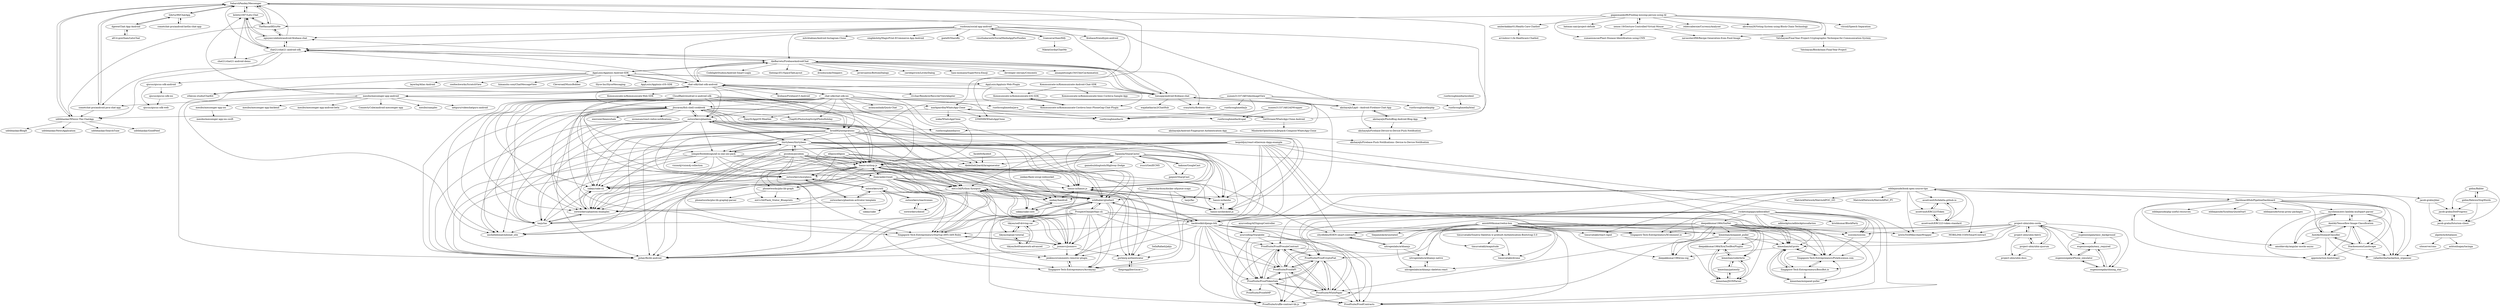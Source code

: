 digraph G {
"SaharshPandey/Messenger" -> "uditbhaskar/Whizzz-The-ChatApp"
"SaharshPandey/Messenger" -> "kshitiz1007/Lets-Chat"
"SaharshPandey/Messenger" -> "cometchat-pro/android-java-chat-app"
"SaharshPandey/Messenger" -> "QArtur99/ChatApp"
"SaharshPandey/Messenger" -> "TheHasnatBD/uMe"
"SaharshPandey/Messenger" -> "markpairdha/WhatsApp-Clone"
"SaharshPandey/Messenger" -> "LYMIN99/WhatsAppClone"
"TheHasnatBD/uMe" -> "kshitiz1007/Lets-Chat"
"TheHasnatBD/uMe" -> "nguyenvulebinh/android-firebase-chat"
"TheHasnatBD/uMe" -> "SaharshPandey/Messenger"
"TheHasnatBD/uMe" -> "uditbhaskar/Whizzz-The-ChatApp"
"nguyenvulebinh/android-firebase-chat" -> "kshitiz1007/Lets-Chat"
"nguyenvulebinh/android-firebase-chat" -> "TheHasnatBD/uMe"
"nguyenvulebinh/android-firebase-chat" -> "chat21/chat21-android-sdk"
"nguyenvulebinh/android-firebase-chat" -> "SaharshPandey/Messenger"
"uditbhaskar/Whizzz-The-ChatApp" -> "uditbhaskar/SearchTune"
"uditbhaskar/Whizzz-The-ChatApp" -> "uditbhaskar/GoodFeed"
"uditbhaskar/Whizzz-The-ChatApp" -> "uditbhaskar/BlogIt"
"uditbhaskar/Whizzz-The-ChatApp" -> "uditbhaskar/NewsApplication"
"uditbhaskar/Whizzz-The-ChatApp" -> "SaharshPandey/Messenger"
"Vatshayan/Final-Year-Project-Cryptographic-Technique-for-Communication-System" -> "Vatshayan/Blockchain-Final-Year-Project"
"amberkakkar01/Health-Care-Chatbot" -> "arvindsis11/Ai-Healthcare-Chatbot"
"CloudRail/cloudrail-si-android-sdk" -> "michellebonat/mbonat_site"
"CloudRail/cloudrail-si-android-sdk" -> "jbucaran/fish-shell-cookbook"
"CloudRail/cloudrail-si-android-sdk" -> "hanzo-io/shop.js"
"CloudRail/cloudrail-si-android-sdk" -> "sakejs/sake-cli"
"CloudRail/cloudrail-si-android-sdk" -> "outworkers/phantom-examples"
"CloudRail/cloudrail-si-android-sdk" -> "broidHQ/integrations"
"CloudRail/cloudrail-si-android-sdk" -> "outworkers/phantom"
"CloudRail/cloudrail-si-android-sdk" -> "jjshay/fliclib-android"
"CloudRail/cloudrail-si-android-sdk" -> "AbdelilahLbardi/laragenerator"
"CloudRail/cloudrail-si-android-sdk" -> "wildhaber/gluebert"
"CloudRail/cloudrail-si-android-sdk" -> "tasjs/tas"
"CloudRail/cloudrail-si-android-sdk" -> "ent1c3d/Python-Synopsis"
"CloudRail/cloudrail-si-android-sdk" -> "semperfiwebdesign/all-in-one-seo-pack"
"CloudRail/cloudrail-si-android-sdk" -> "Singapore-Tech-Entrepreneurs/Startup-AWS-IAM-Roles"
"CloudRail/cloudrail-si-android-sdk" -> "hacktoolkit/django-htk"
"AppLozic/Applozic-Android-SDK" -> "AppLozic/Applozic-iOS-SDK"
"AppLozic/Applozic-Android-SDK" -> "chat-sdk/chat-sdk-android"
"AppLozic/Applozic-Android-SDK" -> "hieuapp/android-firebase-chat"
"AppLozic/Applozic-Android-SDK" -> "qiscus/qiscus-sdk-android"
"AppLozic/Applozic-Android-SDK" -> "AppLozic/Applozic-Web-Plugin"
"AppLozic/Applozic-Android-SDK" -> "AleBarreto/FirebaseAndroidChat"
"AppLozic/Applozic-Android-SDK" -> "layerhq/Atlas-Android" ["e"=1]
"AppLozic/Applozic-Android-SDK" -> "cooltechworks/ScratchView" ["e"=1]
"AppLozic/Applozic-Android-SDK" -> "himanshu-soni/ChatMessageView" ["e"=1]
"AppLozic/Applozic-Android-SDK" -> "Cleveroad/MusicBobber" ["e"=1]
"AppLozic/Applozic-Android-SDK" -> "stfalcon-studio/ChatKit" ["e"=1]
"AppLozic/Applozic-Android-SDK" -> "Slyce-Inc/SlyceMessaging" ["e"=1]
"AppLozic/Applozic-Android-SDK" -> "chat21/chat21-android-sdk"
"broidHQ/integrations" -> "outworkers/phantom"
"broidHQ/integrations" -> "hanzo-io/shop.js"
"broidHQ/integrations" -> "outworkers/phantom-examples"
"broidHQ/integrations" -> "jjshay/fliclib-android"
"broidHQ/integrations" -> "sakejs/sake-cli"
"broidHQ/integrations" -> "hanzo-io/hanzo.js"
"broidHQ/integrations" -> "hanzo-io/daisho"
"broidHQ/integrations" -> "michellebonat/mbonat_site"
"broidHQ/integrations" -> "hanzo-io/checkout.js"
"broidHQ/integrations" -> "tasjs/tas"
"broidHQ/integrations" -> "jbucaran/fish-shell-cookbook"
"broidHQ/integrations" -> "semperfiwebdesign/all-in-one-seo-pack"
"broidHQ/integrations" -> "AbdelilahLbardi/laragenerator"
"broidHQ/integrations" -> "thirtybees/thirtybees"
"broidHQ/integrations" -> "ent1c3d/Python-Synopsis"
"chat-sdk/chat-sdk-android" -> "chat-sdk/chat-sdk-ios"
"chat-sdk/chat-sdk-android" -> "stfalcon-studio/ChatKit" ["e"=1]
"chat-sdk/chat-sdk-android" -> "jbucaran/fish-shell-cookbook"
"chat-sdk/chat-sdk-android" -> "chat21/chat21-android-sdk"
"chat-sdk/chat-sdk-android" -> "outworkers/phantom"
"chat-sdk/chat-sdk-android" -> "hieuapp/android-firebase-chat"
"chat-sdk/chat-sdk-android" -> "broidHQ/integrations"
"chat-sdk/chat-sdk-android" -> "AppLozic/Applozic-Android-SDK"
"chat-sdk/chat-sdk-android" -> "AleBarreto/FirebaseAndroidChat"
"chat-sdk/chat-sdk-android" -> "vivchar/RendererRecyclerViewAdapter" ["e"=1]
"chat-sdk/chat-sdk-android" -> "firebase/FirebaseUI-Android" ["e"=1]
"chat-sdk/chat-sdk-android" -> "hanzo-io/shop.js"
"chat-sdk/chat-sdk-android" -> "mesibo/messenger-app-android"
"chat-sdk/chat-sdk-android" -> "michellebonat/mbonat_site"
"chat-sdk/chat-sdk-android" -> "jjshay/fliclib-android"
"chat-sdk/chat-sdk-ios" -> "chat-sdk/chat-sdk-android"
"chat-sdk/chat-sdk-ios" -> "jbucaran/fish-shell-cookbook"
"chat-sdk/chat-sdk-ios" -> "outworkers/phantom"
"chat-sdk/chat-sdk-ios" -> "aslanyanhaik/Quick-Chat" ["e"=1]
"chat-sdk/chat-sdk-ios" -> "hanzo-io/shop.js"
"chat-sdk/chat-sdk-ios" -> "michellebonat/mbonat_site"
"chat-sdk/chat-sdk-ios" -> "DanylS/AppiOS-Weather"
"chat-sdk/chat-sdk-ios" -> "broidHQ/integrations"
"chat-sdk/chat-sdk-ios" -> "outworkers/morpheus"
"chat-sdk/chat-sdk-ios" -> "jjshay/fliclib-android"
"chat-sdk/chat-sdk-ios" -> "runthroughmedia/rb"
"chat-sdk/chat-sdk-ios" -> "runthroughmedia/java"
"chat-sdk/chat-sdk-ios" -> "Chap92/PhotoshopScriptPhotoHoliday"
"chat-sdk/chat-sdk-ios" -> "wildhaber/gluebert"
"chat-sdk/chat-sdk-ios" -> "outworkers/phantom-examples"
"gaganmanku96/Finding-missing-person-using-AI" -> "Vatshayan/Final-Year-Project-Cryptographic-Technique-for-Communication-System"
"gaganmanku96/Finding-missing-person-using-AI" -> "vitrioil/Speech-Separation"
"gaganmanku96/Finding-missing-person-using-AI" -> "sumanismcse/Plant-Disease-Identification-using-CNN"
"gaganmanku96/Finding-missing-person-using-AI" -> "xenon-19/Gesture-Controlled-Virtual-Mouse"
"gaganmanku96/Finding-missing-person-using-AI" -> "TheHasnatBD/uMe"
"gaganmanku96/Finding-missing-person-using-AI" -> "amberkakkar01/Health-Care-Chatbot"
"gaganmanku96/Finding-missing-person-using-AI" -> "batman-nair/project-defude"
"gaganmanku96/Finding-missing-person-using-AI" -> "navassherif98/Recipe-Generation-from-Food-Image"
"gaganmanku96/Finding-missing-person-using-AI" -> "rebeccabernie/CurrencyAnalyser"
"gaganmanku96/Finding-missing-person-using-AI" -> "akverma26/Voting-System-using-Block-Chain-Technology" ["e"=1]
"xenon-19/Gesture-Controlled-Virtual-Mouse" -> "gaganmanku96/Finding-missing-person-using-AI"
"xenon-19/Gesture-Controlled-Virtual-Mouse" -> "Vatshayan/Final-Year-Project-Cryptographic-Technique-for-Communication-System"
"xenon-19/Gesture-Controlled-Virtual-Mouse" -> "sumanismcse/Plant-Disease-Identification-using-CNN"
"xenon-19/Gesture-Controlled-Virtual-Mouse" -> "navassherif98/Recipe-Generation-from-Food-Image"
"AleBarreto/FirebaseAndroidChat" -> "hieuapp/android-firebase-chat"
"AleBarreto/FirebaseAndroidChat" -> "chat21/chat21-android-sdk"
"AleBarreto/FirebaseAndroidChat" -> "crazyhitty/firebase-chat"
"AleBarreto/FirebaseAndroidChat" -> "nguyenvulebinh/android-firebase-chat"
"AleBarreto/FirebaseAndroidChat" -> "chat-sdk/chat-sdk-android"
"AleBarreto/FirebaseAndroidChat" -> "javiersantos/BottomDialogs" ["e"=1]
"AleBarreto/FirebaseAndroidChat" -> "yarolegovich/LovelyDialog" ["e"=1]
"AleBarreto/FirebaseAndroidChat" -> "hani-momanii/SuperNova-Emoji" ["e"=1]
"AleBarreto/FirebaseAndroidChat" -> "AppLozic/Applozic-Android-SDK"
"AleBarreto/FirebaseAndroidChat" -> "developer-shivam/Crescento" ["e"=1]
"AleBarreto/FirebaseAndroidChat" -> "amanjeetsingh150/UberCarAnimation" ["e"=1]
"AleBarreto/FirebaseAndroidChat" -> "CodelightStudios/Android-Smart-Login" ["e"=1]
"AleBarreto/FirebaseAndroidChat" -> "thelong1EU/SpaceTabLayout" ["e"=1]
"AleBarreto/FirebaseAndroidChat" -> "drozdzynski/Steppers" ["e"=1]
"GetStream/WhatsApp-Clone-Android" -> "markpairdha/WhatsApp-Clone"
"GetStream/WhatsApp-Clone-Android" -> "MindorksOpenSource/Jetpack-Compose-WhatsApp-Clone" ["e"=1]
"GetStream/WhatsApp-Clone-Android" -> "SaharshPandey/Messenger"
"myshenin/aws-lambda-multipart-parser" -> "appzio/action-bootstrap2"
"myshenin/aws-lambda-multipart-parser" -> "AxelAli/Tensorflow-Image-Classification"
"myshenin/aws-lambda-multipart-parser" -> "AxelAli/DiseaseClassifier"
"myshenin/aws-lambda-multipart-parser" -> "amoldavsky/angular-mocks-async"
"myshenin/aws-lambda-multipart-parser" -> "Stacksenseio/Landscape"
"myshenin/aws-lambda-multipart-parser" -> "rafaelbiriba/hackathon_organizer"
"leopoldjoy/react-ethereum-dapp-example" -> "jenkinsci/comments-remover-plugin"
"leopoldjoy/react-ethereum-dapp-example" -> "Singapore-Tech-Entrepreneurs/Acronymy"
"leopoldjoy/react-ethereum-dapp-example" -> "hacktoolkit/django-htk"
"leopoldjoy/react-ethereum-dapp-example" -> "wildhaber/gluebert"
"leopoldjoy/react-ethereum-dapp-example" -> "Singapore-Tech-Entrepreneurs/Startup-AWS-IAM-Roles"
"leopoldjoy/react-ethereum-dapp-example" -> "ent1c3d/Python-Synopsis"
"leopoldjoy/react-ethereum-dapp-example" -> "cityofeden/EDEN-smart-contracts"
"leopoldjoy/react-ethereum-dapp-example" -> "jsonmvc/jsonmvc"
"leopoldjoy/react-ethereum-dapp-example" -> "jjshay/fliclib-android"
"leopoldjoy/react-ethereum-dapp-example" -> "Singapore-Tech-Entrepreneurs/XComment.io"
"leopoldjoy/react-ethereum-dapp-example" -> "kimeshan/mf-proto"
"leopoldjoy/react-ethereum-dapp-example" -> "outworkers/phantom-examples"
"leopoldjoy/react-ethereum-dapp-example" -> "semperfiwebdesign/all-in-one-seo-pack"
"leopoldjoy/react-ethereum-dapp-example" -> "kimeshan/mixpanel_puller"
"leopoldjoy/react-ethereum-dapp-example" -> "newlc/SwiftKeychainWrapper" ["e"=1]
"dgewe/Chat-App-Android" -> "QArtur99/ChatApp"
"dgewe/Chat-App-Android" -> "a914-gowtham/LetsChat"
"semperfiwebdesign/all-in-one-seo-pack" -> "hanzo-io/shop.js"
"semperfiwebdesign/all-in-one-seo-pack" -> "ent1c3d/Python-Synopsis"
"semperfiwebdesign/all-in-one-seo-pack" -> "jjshay/fliclib-android"
"semperfiwebdesign/all-in-one-seo-pack" -> "outworkers/phantom-examples"
"semperfiwebdesign/all-in-one-seo-pack" -> "wildhaber/gluebert"
"semperfiwebdesign/all-in-one-seo-pack" -> "cityofeden/EDEN-smart-contracts"
"semperfiwebdesign/all-in-one-seo-pack" -> "sakejs/sake-cli"
"semperfiwebdesign/all-in-one-seo-pack" -> "vision4j/vision4j-collection" ["e"=1]
"semperfiwebdesign/all-in-one-seo-pack" -> "thirtybees/thirtybees"
"semperfiwebdesign/all-in-one-seo-pack" -> "jsonmvc/jsonmvc"
"semperfiwebdesign/all-in-one-seo-pack" -> "tasjs/tas"
"numen31337/AKGADWrapper" -> "runthroughmedia/rb"
"numen31337/AKGADWrapper" -> "runthroughmedia/drupal"
"Tapanila/SharpCaster" -> "kakone/GoogleCast"
"Tapanila/SharpCaster" -> "gamebuildingtools/Highway-Dodge"
"Tapanila/SharpCaster" -> "sakejs/sake-cli"
"Tapanila/SharpCaster" -> "tasjs/tas"
"Tapanila/SharpCaster" -> "outworkers/phantom-examples"
"Tapanila/SharpCaster" -> "jpepiot/SharpCast"
"Tapanila/SharpCaster" -> "michellebonat/mbonat_site"
"Tapanila/SharpCaster" -> "AbdelilahLbardi/laragenerator"
"Tapanila/SharpCaster" -> "hanzo-io/hanzo.js"
"Tapanila/SharpCaster" -> "hanzo-io/daisho"
"Tapanila/SharpCaster" -> "hanzo-io/checkout.js"
"Tapanila/SharpCaster" -> "irusri/GenIECMS"
"Tapanila/SharpCaster" -> "outworkers/morpheus"
"Tapanila/SharpCaster" -> "hanzo-io/shop.js"
"Tapanila/SharpCaster" -> "tasjs/fac"
"kakone/GoogleCast" -> "Tapanila/SharpCaster"
"kakone/GoogleCast" -> "jpepiot/SharpCast"
"akshayejh/PhotoBlog-Android-Blog-App" -> "akshayejh/Lapit---Android-Firebase-Chat-App"
"akshayejh/PhotoBlog-Android-Blog-App" -> "akshayejh/Firebase-Device-to-Device-Push-Notification"
"thirtybees/thirtybees" -> "jjshay/fliclib-android"
"thirtybees/thirtybees" -> "hanzo-io/shop.js"
"thirtybees/thirtybees" -> "ent1c3d/Python-Synopsis"
"thirtybees/thirtybees" -> "outworkers/phantom-examples"
"thirtybees/thirtybees" -> "wildhaber/gluebert"
"thirtybees/thirtybees" -> "ssocoin/ssocoin"
"thirtybees/thirtybees" -> "semperfiwebdesign/all-in-one-seo-pack"
"thirtybees/thirtybees" -> "sakejs/sake-cli"
"thirtybees/thirtybees" -> "picodom/picodom"
"thirtybees/thirtybees" -> "hacktoolkit/django-htk"
"thirtybees/thirtybees" -> "hanzo-io/hanzo.js"
"thirtybees/thirtybees" -> "jsonmvc/jsonmvc"
"thirtybees/thirtybees" -> "outworkers/phantom"
"thirtybees/thirtybees" -> "Singapore-Tech-Entrepreneurs/Startup-AWS-IAM-Roles"
"thirtybees/thirtybees" -> "tasjs/tas"
"rozdoum/social-app-android" -> "lvamsavarthan/Hify"
"rozdoum/social-app-android" -> "firebase/friendlypix-android" ["e"=1]
"rozdoum/social-app-android" -> "akshayejh/PhotoBlog-Android-Blog-App"
"rozdoum/social-app-android" -> "mitchtabian/Android-Instagram-Clone" ["e"=1]
"rozdoum/social-app-android" -> "akshayejh/Lapit---Android-Firebase-Chat-App"
"rozdoum/social-app-android" -> "hieuapp/android-firebase-chat"
"rozdoum/social-app-android" -> "chat21/chat21-android-sdk"
"rozdoum/social-app-android" -> "singhkshitij/MagicPrint-ECommerce-App-Android" ["e"=1]
"rozdoum/social-app-android" -> "jpatel0/ShareBy"
"rozdoum/social-app-android" -> "nguyenvulebinh/android-firebase-chat"
"rozdoum/social-app-android" -> "chat-sdk/chat-sdk-android"
"rozdoum/social-app-android" -> "vinuthakaranth/SocialMediaAppForFoodies"
"rozdoum/social-app-android" -> "AleBarreto/FirebaseAndroidChat"
"anish000kumar/redux-box" -> "cityofeden/EDEN-smart-contracts"
"anish000kumar/redux-box" -> "timurcatakli/react-rapid"
"anish000kumar/redux-box" -> "timurcatakli/magnitude"
"anish000kumar/redux-box" -> "newlc/SwiftKeychainWrapper" ["e"=1]
"anish000kumar/redux-box" -> "ssocoin/ssocoin"
"anish000kumar/redux-box" -> "timurcatakli/Sinatra-Skeleton-w-prebuilt-Authentication-Bootstrap-3.0"
"anish000kumar/redux-box" -> "nitrogenlabs/arkhamjs"
"anish000kumar/redux-box" -> "timurcatakli/drome"
"anish000kumar/redux-box" -> "thejameskyle/unstated" ["e"=1]
"anish000kumar/redux-box" -> "nitrogenlabs/arkhamjs-skeleton-react"
"anish000kumar/redux-box" -> "nitrogenlabs/arkhamjs-native"
"anish000kumar/redux-box" -> "Singapore-Tech-Entrepreneurs/XComment.io"
"anish000kumar/redux-box" -> "Singapore-Tech-Entrepreneurs/PickALicense.com"
"anish000kumar/redux-box" -> "kimeshan/mf-proto"
"anish000kumar/redux-box" -> "deepakkumar1984/sia-cog"
"hanzo-io/shop.js" -> "zeekay/handroll"
"hanzo-io/shop.js" -> "hanzo-io/hanzo.js"
"hanzo-io/shop.js" -> "jjshay/fliclib-android"
"hanzo-io/shop.js" -> "outworkers/phantom-examples"
"hanzo-io/shop.js" -> "sakejs/sake-cli"
"hanzo-io/shop.js" -> "tasjs/tas"
"hanzo-io/shop.js" -> "sakejs/sake-core"
"hanzo-io/shop.js" -> "gorlee/g-authenticator"
"hanzo-io/shop.js" -> "outworkers/morpheus"
"hanzo-io/shop.js" -> "hanzo-io/daisho"
"hanzo-io/shop.js" -> "michellebonat/mbonat_site"
"hanzo-io/shop.js" -> "Domraider/rxnet"
"hanzo-io/shop.js" -> "hanzo-io/checkout.js"
"hanzo-io/shop.js" -> "phonetworks/pho-lib-graph"
"hanzo-io/shop.js" -> "ent1c3d/Python-Synopsis"
"outworkers/phantom-examples" -> "sakejs/sake-cli"
"outworkers/phantom-examples" -> "tasjs/tas"
"DashboardHub/PipelineDashboard" -> "rafaelbiriba/hackathon_organizer"
"DashboardHub/PipelineDashboard" -> "eddiejaoude/book-open-source-tips"
"DashboardHub/PipelineDashboard" -> "Stacksenseio/Landscape"
"DashboardHub/PipelineDashboard" -> "amoldavsky/angular-mocks-async"
"DashboardHub/PipelineDashboard" -> "AxelAli/DiseaseClassifier"
"DashboardHub/PipelineDashboard" -> "eddiejaoude/php-useful-resources"
"DashboardHub/PipelineDashboard" -> "appzio/action-bootstrap2"
"DashboardHub/PipelineDashboard" -> "myshenin/aws-lambda-multipart-parser"
"DashboardHub/PipelineDashboard" -> "AxelAli/Tensorflow-Image-Classification"
"DashboardHub/PipelineDashboard" -> "eddiejaoude/SymfonyQuickStart" ["e"=1]
"DashboardHub/PipelineDashboard" -> "eddiejaoude/toran-proxy-packages"
"cometchat-pro/android-kotlin-chat-app" -> "QArtur99/ChatApp"
"cometchat-pro/android-java-chat-app" -> "uditbhaskar/Whizzz-The-ChatApp"
"cometchat-pro/android-java-chat-app" -> "SaharshPandey/Messenger"
"mesibo/messenger-app-android" -> "mesibo/messenger-app-backend"
"mesibo/messenger-app-android" -> "mesibo/messenger-app-ios"
"mesibo/messenger-app-android" -> "mesibo/messenger-app-android-beta"
"mesibo/messenger-app-android" -> "kshitiz1007/Lets-Chat"
"mesibo/messenger-app-android" -> "ConnectyCube/android-messenger-app"
"mesibo/messenger-app-android" -> "chat-sdk/chat-sdk-android"
"mesibo/messenger-app-android" -> "mesibo/samples"
"mesibo/messenger-app-android" -> "netguru/videochatguru-android" ["e"=1]
"mesibo/messenger-app-android" -> "cometchat-pro/android-java-chat-app"
"mesibo/messenger-app-android" -> "markpairdha/WhatsApp-Clone"
"SellaRafaeli/jabjs" -> "gorlee/g-authenticator"
"rocketshipapps/adblockfast" -> "Singapore-Tech-Entrepreneurs/PickALicense.com"
"rocketshipapps/adblockfast" -> "kimeshan/mf-proto"
"rocketshipapps/adblockfast" -> "ssocoin/ssocoin"
"rocketshipapps/adblockfast" -> "Singapore-Tech-Entrepreneurs/BossBot.io"
"rocketshipapps/adblockfast" -> "kimeshan/mixpanel-puller"
"rocketshipapps/adblockfast" -> "deepakkumar1984/SiaNet"
"rocketshipapps/adblockfast" -> "adblockplus/adblockplussafariios"
"rocketshipapps/adblockfast" -> "ProofSuite/ProofCryptoFiat"
"rocketshipapps/adblockfast" -> "ProofSuite/ProofContracts"
"rocketshipapps/adblockfast" -> "ProofSuite/ProofPresaleContract"
"rocketshipapps/adblockfast" -> "ProofSuite/ProofAPI"
"rocketshipapps/adblockfast" -> "ProofSuite/WhitePaper"
"rocketshipapps/adblockfast" -> "ProofSuite/ProofTokenSale"
"rocketshipapps/adblockfast" -> "ProofSuite/truffle-contract-lib.js"
"rocketshipapps/adblockfast" -> "krishkumar/BlockParty" ["e"=1]
"qiscus/qiscus-sdk-android" -> "qiscus/qiscus-sdk-web"
"qiscus/qiscus-sdk-android" -> "qiscus/qiscus-sdk-ios"
"outworkers/phantom" -> "hanzo-io/shop.js"
"outworkers/phantom" -> "outworkers/phantom-examples"
"outworkers/phantom" -> "broidHQ/integrations"
"outworkers/phantom" -> "sakejs/sake-cli"
"outworkers/phantom" -> "jjshay/fliclib-android"
"outworkers/phantom" -> "hanzo-io/hanzo.js"
"outworkers/phantom" -> "jbucaran/fish-shell-cookbook"
"outworkers/phantom" -> "outworkers/morpheus"
"outworkers/phantom" -> "tasjs/tas"
"outworkers/phantom" -> "hanzo-io/daisho"
"outworkers/phantom" -> "michellebonat/mbonat_site"
"outworkers/phantom" -> "hanzo-io/checkout.js"
"outworkers/phantom" -> "semperfiwebdesign/all-in-one-seo-pack"
"outworkers/phantom" -> "runthroughmedia/css"
"outworkers/phantom" -> "thirtybees/thirtybees"
"picodom/picodom" -> "jjshay/fliclib-android"
"picodom/picodom" -> "hanzo-io/shop.js"
"picodom/picodom" -> "ent1c3d/Python-Synopsis"
"picodom/picodom" -> "thirtybees/thirtybees"
"picodom/picodom" -> "jsonmvc/jsonmvc"
"picodom/picodom" -> "sakejs/sake-cli"
"picodom/picodom" -> "hanzo-io/hanzo.js"
"picodom/picodom" -> "outworkers/phantom-examples"
"picodom/picodom" -> "gorlee/g-authenticator"
"picodom/picodom" -> "Domraider/rxnet"
"picodom/picodom" -> "Singapore-Tech-Entrepreneurs/Startup-AWS-IAM-Roles"
"picodom/picodom" -> "wildhaber/gluebert"
"picodom/picodom" -> "phonetworks/pho-lib-graph"
"picodom/picodom" -> "zeekay/handroll"
"picodom/picodom" -> "tasjs/tas"
"hieuapp/android-firebase-chat" -> "akshayejh/Lapit---Android-Firebase-Chat-App"
"hieuapp/android-firebase-chat" -> "AleBarreto/FirebaseAndroidChat"
"hieuapp/android-firebase-chat" -> "chat21/chat21-android-sdk"
"hieuapp/android-firebase-chat" -> "crazyhitty/firebase-chat"
"hieuapp/android-firebase-chat" -> "chat-sdk/chat-sdk-android"
"hieuapp/android-firebase-chat" -> "wajahatkarim3/ChatHub"
"chat21/chat21-android-sdk" -> "chat21/chat21-android-demo"
"chat21/chat21-android-sdk" -> "nguyenvulebinh/android-firebase-chat"
"chat21/chat21-android-sdk" -> "kshitiz1007/Lets-Chat"
"chat21/chat21-android-sdk" -> "SaharshPandey/Messenger"
"chat21/chat21-android-sdk" -> "hieuapp/android-firebase-chat"
"chat21/chat21-android-sdk" -> "AleBarreto/FirebaseAndroidChat"
"chat21/chat21-android-sdk" -> "cometchat-pro/android-java-chat-app"
"chat21/chat21-android-sdk" -> "uditbhaskar/Whizzz-The-ChatApp"
"AxelAli/Tensorflow-Image-Classification" -> "appzio/action-bootstrap2"
"AxelAli/Tensorflow-Image-Classification" -> "AxelAli/DiseaseClassifier"
"AxelAli/Tensorflow-Image-Classification" -> "Stacksenseio/Landscape"
"AxelAli/Tensorflow-Image-Classification" -> "myshenin/aws-lambda-multipart-parser"
"AxelAli/Tensorflow-Image-Classification" -> "rafaelbiriba/hackathon_organizer"
"AxelAli/Tensorflow-Image-Classification" -> "amoldavsky/angular-mocks-async"
"project-ubin/ubin-fabric" -> "project-ubin/ubin-quorum"
"project-ubin/ubin-fabric" -> "project-ubin/ubin-corda"
"project-ubin/ubin-fabric" -> "project-ubin/ubin-docs"
"markpairdha/WhatsApp-Clone" -> "iceka/WhatsAppClone"
"markpairdha/WhatsApp-Clone" -> "uditbhaskar/Whizzz-The-ChatApp"
"markpairdha/WhatsApp-Clone" -> "GetStream/WhatsApp-Clone-Android"
"markpairdha/WhatsApp-Clone" -> "LYMIN99/WhatsAppClone"
"eddiejaoude/book-open-source-tips" -> "cityofeden/EDEN-smart-contracts"
"eddiejaoude/book-open-source-tips" -> "DashboardHub/PipelineDashboard"
"eddiejaoude/book-open-source-tips" -> "assetvault/forkdelta.github.io"
"eddiejaoude/book-open-source-tips" -> "rafaelbiriba/hackathon_organizer"
"eddiejaoude/book-open-source-tips" -> "assetvault/ERC223Token"
"eddiejaoude/book-open-source-tips" -> "assetvault/ERC223-token-standard"
"eddiejaoude/book-open-source-tips" -> "newlc/SwiftKeychainWrapper" ["e"=1]
"eddiejaoude/book-open-source-tips" -> "timurcatakli/react-rapid"
"eddiejaoude/book-open-source-tips" -> "MOBILINK-COIN/SmartContract"
"eddiejaoude/book-open-source-tips" -> "jacob-grahn/jiber"
"eddiejaoude/book-open-source-tips" -> "MatrixAINetwork/MatrixAIPOC_GO" ["e"=1]
"eddiejaoude/book-open-source-tips" -> "MatrixAINetwork/MatrixAIPoC_PY" ["e"=1]
"eddiejaoude/book-open-source-tips" -> "wildhaber/gluebert"
"eddiejaoude/book-open-source-tips" -> "Singapore-Tech-Entrepreneurs/XComment.io"
"eddiejaoude/book-open-source-tips" -> "hacktoolkit/django-htk"
"zeekay/flask-uwsgi-websocket" -> "hanzo-io/hanzo.js"
"zeekay/flask-uwsgi-websocket" -> "zeekay/handroll"
"lvamsavarthan/Hify" -> "rozdoum/social-app-android"
"lvamsavarthan/Hify" -> "NikitaGordia/ChatMe"
"akshayejh/Lapit---Android-Firebase-Chat-App" -> "akshayejh/PhotoBlog-Android-Blog-App"
"akshayejh/Lapit---Android-Firebase-Chat-App" -> "akshayejh/Firebase-Device-to-Device-Push-Notification"
"akshayejh/Lapit---Android-Firebase-Chat-App" -> "hieuapp/android-firebase-chat"
"Singapore-Tech-Entrepreneurs/Acronymy" -> "jenkinsci/comments-remover-plugin"
"jenkinsci/comments-remover-plugin" -> "Singapore-Tech-Entrepreneurs/Acronymy"
"ent1c3d/Python-Synopsis" -> "Singapore-Tech-Entrepreneurs/Startup-AWS-IAM-Roles"
"ent1c3d/Python-Synopsis" -> "wildhaber/gluebert"
"ent1c3d/Python-Synopsis" -> "jsonmvc/jsonmvc"
"ent1c3d/Python-Synopsis" -> "jjshay/fliclib-android"
"ent1c3d/Python-Synopsis" -> "jenkinsci/comments-remover-plugin"
"ent1c3d/Python-Synopsis" -> "ent1c3d/Flask_Orator_Blueprints"
"ent1c3d/Python-Synopsis" -> "hacktoolkit/django-htk"
"ent1c3d/Python-Synopsis" -> "Singapore-Tech-Entrepreneurs/Acronymy"
"ent1c3d/Python-Synopsis" -> "hanzo-io/shop.js"
"ashtonhogan/tacinga" -> "rafaelbiriba/hackathon_organizer"
"Kommunicate-io/Kommunicate-Android-Chat-SDK" -> "Kommunicate-io/Kommunicate-iOS-SDK"
"Kommunicate-io/Kommunicate-Android-Chat-SDK" -> "Kommunicate-io/Kommunicate-Cordova-Ionic-PhoneGap-Chat-Plugin"
"Kommunicate-io/Kommunicate-Android-Chat-SDK" -> "Kommunicate-io/Kommunicate-Ionic-Cordova-Sample-App"
"kshitiz1007/Lets-Chat" -> "TheHasnatBD/uMe"
"kshitiz1007/Lets-Chat" -> "nguyenvulebinh/android-firebase-chat"
"kshitiz1007/Lets-Chat" -> "SaharshPandey/Messenger"
"kshitiz1007/Lets-Chat" -> "chat21/chat21-android-sdk"
"kshitiz1007/Lets-Chat" -> "chat21/chat21-android-demo"
"mesibo/messenger-app-ios" -> "mesibo/messenger-app-ios-swift"
"ellipsis/ellipsis" -> "sakejs/sake-core"
"ellipsis/ellipsis" -> "zeekay/handroll"
"ellipsis/ellipsis" -> "hanzo-io/hanzo.js"
"ellipsis/ellipsis" -> "hanzo-io/shop.js"
"ellipsis/ellipsis" -> "jjshay/fliclib-android"
"ellipsis/ellipsis" -> "ent1c3d/Flask_Orator_Blueprints"
"ellipsis/ellipsis" -> "gorlee/g-authenticator"
"ellipsis/ellipsis" -> "sakejs/sake-cli"
"ellipsis/ellipsis" -> "outworkers/morpheus"
"Kommunicate-io/Kommunicate-Cordova-Ionic-PhoneGap-Chat-Plugin" -> "Kommunicate-io/Kommunicate-iOS-SDK"
"kimeshan/mixpanel-puller" -> "Singapore-Tech-Entrepreneurs/PickALicense.com"
"kimeshan/mixpanel-puller" -> "kimeshan/mf-proto"
"deepakkumar1984/SiaNet" -> "kimeshan/mf-proto"
"deepakkumar1984/SiaNet" -> "deepakkumar1984/sia-cog"
"deepakkumar1984/SiaNet" -> "Singapore-Tech-Entrepreneurs/PickALicense.com"
"deepakkumar1984/SiaNet" -> "deepakkumar1984/XrmToolBoxPlugins"
"deepakkumar1984/SiaNet" -> "Singapore-Tech-Entrepreneurs/XComment.io"
"deepakkumar1984/SiaNet" -> "kimeshan/coderbyte"
"deepakkumar1984/SiaNet" -> "kimeshan/mixpanel_puller"
"deepakkumar1984/SiaNet" -> "Singapore-Tech-Entrepreneurs/BossBot.io"
"deepakkumar1984/SiaNet" -> "ssocoin/ssocoin"
"deepakkumar1984/SiaNet" -> "kimeshan/JSONParser"
"deepakkumar1984/SiaNet" -> "ProofSuite/ProofAPI"
"deepakkumar1984/SiaNet" -> "ProofSuite/ProofContracts"
"deepakkumar1984/SiaNet" -> "ProofSuite/ProofCryptoFiat"
"deepakkumar1984/SiaNet" -> "ProofSuite/ProofTokenSale"
"deepakkumar1984/SiaNet" -> "ProofSuite/WhitePaper"
"wildhaber/gluebert" -> "ent1c3d/Python-Synopsis"
"wildhaber/gluebert" -> "Singapore-Tech-Entrepreneurs/Startup-AWS-IAM-Roles"
"wildhaber/gluebert" -> "jenkinsci/comments-remover-plugin"
"wildhaber/gluebert" -> "hacktoolkit/django-htk"
"wildhaber/gluebert" -> "Singapore-Tech-Entrepreneurs/Acronymy"
"wildhaber/gluebert" -> "ProspectOne/perfops-cli"
"wildhaber/gluebert" -> "jsonmvc/jsonmvc"
"wildhaber/gluebert" -> "jjshay/fliclib-android"
"algotech/dotaliases" -> "ashtonhogan/tacinga"
"algotech/dotaliases" -> "siteserver/cms" ["e"=1]
"akshayejh/Firebase-Device-to-Device-Push-Notification" -> "akshayejh/Firebase-Push-Notifications--Device-to-Device-Notification"
"Singapore-Tech-Entrepreneurs/Startup-AWS-IAM-Roles" -> "ent1c3d/Python-Synopsis"
"Singapore-Tech-Entrepreneurs/Startup-AWS-IAM-Roles" -> "wildhaber/gluebert"
"Singapore-Tech-Entrepreneurs/Startup-AWS-IAM-Roles" -> "jenkinsci/comments-remover-plugin"
"Singapore-Tech-Entrepreneurs/Startup-AWS-IAM-Roles" -> "Singapore-Tech-Entrepreneurs/Acronymy"
"Singapore-Tech-Entrepreneurs/Startup-AWS-IAM-Roles" -> "jsonmvc/jsonmvc"
"Singapore-Tech-Entrepreneurs/Startup-AWS-IAM-Roles" -> "jjshay/fliclib-android"
"assetvault/ERC223-token-standard" -> "assetvault/ERC223Token"
"assetvault/ERC223-token-standard" -> "assetvault/forkdelta.github.io"
"assetvault/ERC223Token" -> "assetvault/forkdelta.github.io"
"assetvault/ERC223Token" -> "assetvault/ERC223-token-standard"
"assetvault/forkdelta.github.io" -> "assetvault/ERC223Token"
"assetvault/forkdelta.github.io" -> "assetvault/ERC223-token-standard"
"cityofeden/EDEN-smart-contracts" -> "nitrogenlabs/arkhamjs"
"jsonmvc/jsonmvc" -> "ent1c3d/Python-Synopsis"
"jsonmvc/jsonmvc" -> "jjshay/fliclib-android"
"jsonmvc/jsonmvc" -> "jenkinsci/comments-remover-plugin"
"jsonmvc/jsonmvc" -> "gorlee/g-authenticator"
"jsonmvc/jsonmvc" -> "Singapore-Tech-Entrepreneurs/Startup-AWS-IAM-Roles"
"a914-gowtham/LetsChat" -> "dgewe/Chat-App-Android"
"Domraider/rxnet" -> "jjshay/fliclib-android"
"Domraider/rxnet" -> "hanzo-io/shop.js"
"Domraider/rxnet" -> "jsonmvc/jsonmvc"
"Domraider/rxnet" -> "gorlee/g-authenticator"
"Domraider/rxnet" -> "ent1c3d/Python-Synopsis"
"Domraider/rxnet" -> "outworkers/phantom-examples"
"Domraider/rxnet" -> "Singapore-Tech-Entrepreneurs/Startup-AWS-IAM-Roles"
"Domraider/rxnet" -> "phonetworks/pho-lib-graph"
"Domraider/rxnet" -> "zeekay/handroll"
"Domraider/rxnet" -> "hanzo-io/hanzo.js"
"Domraider/rxnet" -> "sakejs/sake-cli"
"Domraider/rxnet" -> "tasjs/tas"
"Domraider/rxnet" -> "wildhaber/gluebert"
"hanzo-io/checkout.js" -> "hanzo-io/daisho"
"hanzo-io/checkout.js" -> "hanzo-io/hanzo.js"
"hanzo-io/daisho" -> "hanzo-io/checkout.js"
"hanzo-io/daisho" -> "hanzo-io/hanzo.js"
"hanzo-io/hanzo.js" -> "hanzo-io/daisho"
"hanzo-io/hanzo.js" -> "hanzo-io/checkout.js"
"hanzo-io/hanzo.js" -> "zeekay/handroll"
"hanzo-io/hanzo.js" -> "sakejs/sake-core"
"nitrogenlabs/arkhamjs" -> "nitrogenlabs/arkhamjs-native"
"nitrogenlabs/arkhamjs" -> "nitrogenlabs/arkhamjs-skeleton-react"
"nitrogenlabs/arkhamjs" -> "cityofeden/EDEN-smart-contracts"
"runthroughmedia/java" -> "runthroughmedia/rb"
"runthroughmedia/js" -> "runthroughmedia/rb"
"project-ubin/ubin-corda" -> "eugeniosegala/easy_required"
"project-ubin/ubin-corda" -> "eugeniosegala/iPhone_simulator"
"project-ubin/ubin-corda" -> "eugeniosegala/shining_star"
"project-ubin/ubin-corda" -> "eugeniosegala/easy_background"
"project-ubin/ubin-corda" -> "project-ubin/ubin-quorum"
"project-ubin/ubin-corda" -> "Singapore-Tech-Entrepreneurs/XComment.io"
"project-ubin/ubin-corda" -> "ssocoin/ssocoin"
"project-ubin/ubin-corda" -> "cityofeden/EDEN-smart-contracts"
"project-ubin/ubin-corda" -> "project-ubin/ubin-fabric"
"project-ubin/ubin-corda" -> "deepakkumar1984/sia-cog"
"project-ubin/ubin-corda" -> "MOBILINK-COIN/SmartContract"
"project-ubin/ubin-corda" -> "kimeshan/mf-proto"
"project-ubin/ubin-corda" -> "newlc/SwiftKeychainWrapper" ["e"=1]
"ProspectOne/perfops-cli" -> "wildhaber/gluebert"
"ProspectOne/perfops-cli" -> "jenkinsci/comments-remover-plugin"
"ProspectOne/perfops-cli" -> "Singapore-Tech-Entrepreneurs/Acronymy"
"ProspectOne/perfops-cli" -> "hacktoolkit/django-htk"
"ProspectOne/perfops-cli" -> "ent1c3d/Python-Synopsis"
"ProspectOne/perfops-cli" -> "Singapore-Tech-Entrepreneurs/Startup-AWS-IAM-Roles"
"ProspectOne/perfops-cli" -> "kimeshan/mf-proto"
"ProspectOne/perfops-cli" -> "jsonmvc/jsonmvc"
"ProspectOne/perfops-cli" -> "kimeshan/mixpanel_puller"
"ProspectOne/perfops-cli" -> "Singapore-Tech-Entrepreneurs/PickALicense.com"
"ProspectOne/perfops-cli" -> "tikyau/nipype-tutorial"
"ProspectOne/perfops-cli" -> "ProofSuite/truffle-contract-lib.js"
"ProspectOne/perfops-cli" -> "tikyau/self-driving-car"
"ProspectOne/perfops-cli" -> "ProofSuite/ProofAPI"
"ProspectOne/perfops-cli" -> "jjshay/fliclib-android"
"akshayejh/Android-Fingerprint-Authentication-App" -> "akshayejh/Firebase-Push-Notifications--Device-to-Device-Notification"
"ssocoin/ssocoin" -> "Singapore-Tech-Entrepreneurs/PickALicense.com"
"milesrichardson/docker-nfqueue-scapy" -> "zeekay/handroll"
"milesrichardson/docker-nfqueue-scapy" -> "gorlee/g-authenticator"
"milesrichardson/docker-nfqueue-scapy" -> "tasjs/fac"
"AppLozic/Applozic-Web-Plugin" -> "Kommunicate-io/Kommunicate-Cordova-Ionic-PhoneGap-Chat-Plugin"
"AppLozic/Applozic-Web-Plugin" -> "Kommunicate-io/Kommunicate-iOS-SDK"
"AppLozic/Applozic-Web-Plugin" -> "Kommunicate-io/Kommunicate-Web-SDK"
"QArtur99/ChatApp" -> "dgewe/Chat-App-Android"
"QArtur99/ChatApp" -> "cometchat-pro/android-kotlin-chat-app"
"QArtur99/ChatApp" -> "SaharshPandey/Messenger"
"Singapore-Tech-Entrepreneurs/BossBot.io" -> "Singapore-Tech-Entrepreneurs/PickALicense.com"
"Singapore-Tech-Entrepreneurs/BossBot.io" -> "kimeshan/mf-proto"
"Singapore-Tech-Entrepreneurs/BossBot.io" -> "kimeshan/mixpanel-puller"
"Singapore-Tech-Entrepreneurs/PickALicense.com" -> "kimeshan/mf-proto"
"Singapore-Tech-Entrepreneurs/PickALicense.com" -> "Singapore-Tech-Entrepreneurs/BossBot.io"
"deepakkumar1984/XrmToolBoxPlugins" -> "kimeshan/coderbyte"
"deepakkumar1984/XrmToolBoxPlugins" -> "kimeshan/JSONParser"
"gorlee/g-authenticator" -> "thegreggilbert/ncat-c"
"kimeshan/JSONParser" -> "kimeshan/coderbyte"
"kimeshan/JSONParser" -> "kimeshan/patiently"
"kimeshan/JSONParser" -> "deepakkumar1984/XrmToolBoxPlugins"
"kimeshan/coderbyte" -> "kimeshan/JSONParser"
"kimeshan/coderbyte" -> "deepakkumar1984/XrmToolBoxPlugins"
"kimeshan/coderbyte" -> "kimeshan/patiently"
"kimeshan/mf-proto" -> "Singapore-Tech-Entrepreneurs/PickALicense.com"
"kimeshan/mf-proto" -> "deepakkumar1984/sia-cog"
"kimeshan/mf-proto" -> "Singapore-Tech-Entrepreneurs/BossBot.io"
"kimeshan/mf-proto" -> "kimeshan/mixpanel-puller"
"kimeshan/mixpanel_puller" -> "kimeshan/JSONParser"
"kimeshan/mixpanel_puller" -> "deepakkumar1984/XrmToolBoxPlugins"
"kimeshan/mixpanel_puller" -> "kimeshan/coderbyte"
"kimeshan/mixpanel_puller" -> "kimeshan/mf-proto"
"kimeshan/mixpanel_puller" -> "deepakkumar1984/sia-cog"
"phonetworks/pho-lib-graph" -> "phonetworks/pho-lib-graphql-parser"
"phonetworks/pho-lib-graph" -> "ent1c3d/Flask_Orator_Blueprints"
"sakejs/sake-cli" -> "outworkers/phantom-examples"
"sakejs/sake-core" -> "zeekay/handroll"
"tasjs/tas" -> "outworkers/phantom-examples"
"tasjs/tas" -> "sakejs/sake-cli"
"tasjs/tas" -> "michellebonat/mbonat_site"
"thegreggilbert/ncat-c" -> "gorlee/g-authenticator"
"timurcatakli/Sinatra-Skeleton-w-prebuilt-Authentication-Bootstrap-3.0" -> "timurcatakli/magnitude"
"timurcatakli/Sinatra-Skeleton-w-prebuilt-Authentication-Bootstrap-3.0" -> "timurcatakli/drome"
"zeekay/handroll" -> "sakejs/sake-core"
"zeekay/handroll" -> "hanzo-io/hanzo.js"
"hacktoolkit/django-htk" -> "jenkinsci/comments-remover-plugin"
"hacktoolkit/django-htk" -> "Singapore-Tech-Entrepreneurs/Acronymy"
"hacktoolkit/django-htk" -> "wildhaber/gluebert"
"hacktoolkit/django-htk" -> "ProofSuite/ProofPresaleContract"
"hacktoolkit/django-htk" -> "ProofSuite/WhitePaper"
"hacktoolkit/django-htk" -> "ProofSuite/truffle-contract-lib.js"
"hacktoolkit/django-htk" -> "ProofSuite/ProofAPI"
"hacktoolkit/django-htk" -> "ProofSuite/ProofContracts"
"hacktoolkit/django-htk" -> "ProofSuite/ProofCryptoFiat"
"hacktoolkit/django-htk" -> "ProofSuite/ProofTokenSale"
"hacktoolkit/django-htk" -> "ent1c3d/Python-Synopsis"
"hacktoolkit/django-htk" -> "Singapore-Tech-Entrepreneurs/Startup-AWS-IAM-Roles"
"hacktoolkit/django-htk" -> "azurcoding/Starglobe"
"hacktoolkit/django-htk" -> "ProofSuite/ProofAMP"
"hacktoolkit/django-htk" -> "Singapore-Tech-Entrepreneurs/XComment.io"
"ProofSuite/ProofAPI" -> "ProofSuite/ProofContracts"
"ProofSuite/ProofAPI" -> "ProofSuite/ProofCryptoFiat"
"ProofSuite/ProofAPI" -> "ProofSuite/truffle-contract-lib.js"
"ProofSuite/ProofAPI" -> "ProofSuite/ProofPresaleContract"
"ProofSuite/ProofAPI" -> "ProofSuite/ProofTokenSale"
"ProofSuite/ProofAPI" -> "ProofSuite/WhitePaper"
"ProofSuite/ProofCryptoFiat" -> "ProofSuite/ProofContracts"
"ProofSuite/ProofCryptoFiat" -> "ProofSuite/truffle-contract-lib.js"
"ProofSuite/ProofCryptoFiat" -> "ProofSuite/ProofAPI"
"ProofSuite/ProofCryptoFiat" -> "ProofSuite/ProofPresaleContract"
"ProofSuite/ProofCryptoFiat" -> "ProofSuite/WhitePaper"
"ProofSuite/ProofCryptoFiat" -> "ProofSuite/ProofTokenSale"
"ProofSuite/ProofTokenSale" -> "ProofSuite/ProofPresaleContract"
"ProofSuite/ProofTokenSale" -> "ProofSuite/WhitePaper"
"ProofSuite/ProofTokenSale" -> "ProofSuite/ProofContracts"
"ProofSuite/ProofTokenSale" -> "ProofSuite/ProofCryptoFiat"
"ProofSuite/ProofTokenSale" -> "ProofSuite/truffle-contract-lib.js"
"ProofSuite/ProofTokenSale" -> "ProofSuite/ProofAPI"
"ProofSuite/ProofTokenSale" -> "ProofSuite/ProofAMP"
"ProofSuite/WhitePaper" -> "ProofSuite/truffle-contract-lib.js"
"ProofSuite/WhitePaper" -> "ProofSuite/ProofPresaleContract"
"ProofSuite/WhitePaper" -> "ProofSuite/ProofCryptoFiat"
"ProofSuite/WhitePaper" -> "ProofSuite/ProofTokenSale"
"ProofSuite/WhitePaper" -> "ProofSuite/ProofContracts"
"ProofSuite/WhitePaper" -> "ProofSuite/ProofAPI"
"runthroughmedia/incident" -> "runthroughmedia/html"
"jacob-grahn/jiber" -> "jacob-grahn/DotProgress"
"jacob-grahn/jiber" -> "jacob-grahn/futurism-client"
"AxelAli/DiseaseClassifier" -> "appzio/action-bootstrap2"
"AxelAli/DiseaseClassifier" -> "AxelAli/Tensorflow-Image-Classification"
"AxelAli/DiseaseClassifier" -> "Stacksenseio/Landscape"
"AxelAli/DiseaseClassifier" -> "rafaelbiriba/hackathon_organizer"
"AxelAli/DiseaseClassifier" -> "myshenin/aws-lambda-multipart-parser"
"AxelAli/DiseaseClassifier" -> "amoldavsky/angular-mocks-async"
"ProofSuite/ProofPresaleContract" -> "ProofSuite/truffle-contract-lib.js"
"ProofSuite/ProofPresaleContract" -> "ProofSuite/ProofContracts"
"ProofSuite/ProofPresaleContract" -> "ProofSuite/ProofCryptoFiat"
"ProofSuite/ProofPresaleContract" -> "ProofSuite/WhitePaper"
"ProofSuite/ProofPresaleContract" -> "ProofSuite/ProofTokenSale"
"ProofSuite/ProofPresaleContract" -> "ProofSuite/ProofAPI"
"numen31337/AKVideoImageView" -> "runthroughmedia/html"
"numen31337/AKVideoImageView" -> "runthroughmedia/rb"
"numen31337/AKVideoImageView" -> "runthroughmedia/drupal"
"numen31337/AKVideoImageView" -> "runthroughmedia/js"
"numen31337/AKVideoImageView" -> "outworkers/morpheus"
"numen31337/AKVideoImageView" -> "runthroughmedia/css"
"numen31337/AKVideoImageView" -> "runthroughmedia/php"
"outworkers/morpheus" -> "outworkers/util"
"outworkers/morpheus" -> "outworkers/phantom-activator-template"
"outworkers/morpheus" -> "outworkers/phantom-examples"
"kimeshan/patiently" -> "kimeshan/JSONParser"
"kimeshan/patiently" -> "kimeshan/coderbyte"
"tikyau/nipype-tutorial" -> "tikyau/self-driving-car"
"tikyau/nipype-tutorial" -> "tikyau/botframework-advanced"
"tikyau/self-driving-car" -> "tikyau/nipype-tutorial"
"tikyau/self-driving-car" -> "tikyau/botframework-advanced"
"Kommunicate-io/Kommunicate-iOS-SDK" -> "Kommunicate-io/Kommunicate-Cordova-Ionic-PhoneGap-Chat-Plugin"
"gidim/Babler" -> "jacob-grahn/DotProgress"
"gidim/Babler" -> "jacob-grahn/futurism-client"
"gidim/Babler" -> "gidim/HebrewStopWords"
"tikyau/botframework-advanced" -> "tikyau/self-driving-car"
"tikyau/botframework-advanced" -> "tikyau/nipype-tutorial"
"jbucaran/fish-shell-cookbook" -> "michellebonat/mbonat_site"
"jbucaran/fish-shell-cookbook" -> "hanzo-io/shop.js"
"jbucaran/fish-shell-cookbook" -> "DanylS/AppiOS-Weather"
"jbucaran/fish-shell-cookbook" -> "Chap92/PhotoshopScriptPhotoHoliday"
"jbucaran/fish-shell-cookbook" -> "jjshay/fliclib-android"
"jbucaran/fish-shell-cookbook" -> "sakejs/sake-cli"
"jbucaran/fish-shell-cookbook" -> "outworkers/phantom-examples"
"jbucaran/fish-shell-cookbook" -> "nicmesan/react-redux-notifications"
"jbucaran/fish-shell-cookbook" -> "outworkers/morpheus"
"jbucaran/fish-shell-cookbook" -> "emirozer/beamwhale"
"jbucaran/fish-shell-cookbook" -> "tasjs/tas"
"jbucaran/fish-shell-cookbook" -> "runthroughmedia/rb"
"jbucaran/fish-shell-cookbook" -> "AbdelilahLbardi/laragenerator"
"jbucaran/fish-shell-cookbook" -> "outworkers/phantom"
"jbucaran/fish-shell-cookbook" -> "runthroughmedia/drupal"
"faceb0t/facebot" -> "AbdelilahLbardi/laragenerator"
"outworkers/phantom-activator-template" -> "outworkers/util"
"outworkers/phantom-activator-template" -> "outworkers/morpheus"
"outworkers/phantom-activator-template" -> "sakejs/sake"
"outworkers/phantom-activator-template" -> "outworkers/phantom-examples"
"outworkers/util" -> "outworkers/phantom-activator-template"
"outworkers/util" -> "outworkers/morpheus"
"outworkers/util" -> "outworkers/diesel"
"outworkers/util" -> "outworkers/phantom-examples"
"outworkers/util" -> "outworkers/reactiveneo"
"outworkers/util" -> "sakejs/sake"
"timurcatakli/magnitude" -> "timurcatakli/drome"
"azurcoding/Starglobe" -> "ProofSuite/truffle-contract-lib.js"
"azurcoding/Starglobe" -> "ProofSuite/ProofContracts"
"azurcoding/Starglobe" -> "ProofSuite/ProofPresaleContract"
"azurcoding/Starglobe" -> "ProofSuite/WhitePaper"
"azurcoding/Starglobe" -> "ProofSuite/ProofTokenSale"
"eugeniosegala/easy_background" -> "eugeniosegala/shining_star"
"eugeniosegala/easy_background" -> "eugeniosegala/easy_required"
"eugeniosegala/easy_background" -> "eugeniosegala/iPhone_simulator"
"eugeniosegala/easy_required" -> "eugeniosegala/iPhone_simulator"
"eugeniosegala/easy_required" -> "eugeniosegala/shining_star"
"eugeniosegala/iPhone_simulator" -> "eugeniosegala/easy_required"
"eugeniosegala/iPhone_simulator" -> "eugeniosegala/shining_star"
"eugeniosegala/shining_star" -> "eugeniosegala/easy_required"
"eugeniosegala/shining_star" -> "eugeniosegala/iPhone_simulator"
"jacob-grahn/DotProgress" -> "jacob-grahn/futurism-client"
"jacob-grahn/futurism-client" -> "jacob-grahn/DotProgress"
"gidim/HebrewStopWords" -> "jacob-grahn/DotProgress"
"gidim/HebrewStopWords" -> "gidim/Babler"
"gidim/HebrewStopWords" -> "jacob-grahn/futurism-client"
"azurcoding/AZSignupController" -> "azurcoding/Starglobe"
"nitrogenlabs/arkhamjs-native" -> "nitrogenlabs/arkhamjs-skeleton-react"
"nitrogenlabs/arkhamjs-skeleton-react" -> "nitrogenlabs/arkhamjs-native"
"project-ubin/ubin-quorum" -> "project-ubin/ubin-fabric"
"project-ubin/ubin-quorum" -> "project-ubin/ubin-docs"
"project-ubin/ubin-quorum" -> "project-ubin/ubin-corda"
"outworkers/diesel" -> "outworkers/reactiveneo"
"outworkers/reactiveneo" -> "outworkers/diesel"
"outworkers/reactiveneo" -> "outworkers/util"
"Stacksenseio/Landscape" -> "appzio/action-bootstrap2"
"Stacksenseio/Landscape" -> "rafaelbiriba/hackathon_organizer"
"Stacksenseio/Landscape" -> "AxelAli/DiseaseClassifier"
"Stacksenseio/Landscape" -> "AxelAli/Tensorflow-Image-Classification"
"qiscus/qiscus-sdk-ios" -> "qiscus/qiscus-sdk-web"
"SaharshPandey/Messenger" ["l"="54.578,-2.625"]
"uditbhaskar/Whizzz-The-ChatApp" ["l"="54.581,-2.639"]
"kshitiz1007/Lets-Chat" ["l"="54.55,-2.639"]
"cometchat-pro/android-java-chat-app" ["l"="54.552,-2.618"]
"QArtur99/ChatApp" ["l"="54.634,-2.613"]
"TheHasnatBD/uMe" ["l"="54.586,-2.659"]
"markpairdha/WhatsApp-Clone" ["l"="54.579,-2.596"]
"LYMIN99/WhatsAppClone" ["l"="54.601,-2.61"]
"nguyenvulebinh/android-firebase-chat" ["l"="54.538,-2.657"]
"chat21/chat21-android-sdk" ["l"="54.508,-2.646"]
"uditbhaskar/SearchTune" ["l"="54.605,-2.659"]
"uditbhaskar/GoodFeed" ["l"="54.614,-2.649"]
"uditbhaskar/BlogIt" ["l"="54.607,-2.634"]
"uditbhaskar/NewsApplication" ["l"="54.602,-2.645"]
"Vatshayan/Final-Year-Project-Cryptographic-Technique-for-Communication-System" ["l"="54.714,-2.75"]
"Vatshayan/Blockchain-Final-Year-Project" ["l"="54.728,-2.777"]
"amberkakkar01/Health-Care-Chatbot" ["l"="54.753,-2.731"]
"arvindsis11/Ai-Healthcare-Chatbot" ["l"="54.781,-2.741"]
"CloudRail/cloudrail-si-android-sdk" ["l"="54.298,-2.575"]
"michellebonat/mbonat_site" ["l"="54.348,-2.564"]
"jbucaran/fish-shell-cookbook" ["l"="54.361,-2.551"]
"hanzo-io/shop.js" ["l"="54.313,-2.528"]
"sakejs/sake-cli" ["l"="54.302,-2.539"]
"outworkers/phantom-examples" ["l"="54.322,-2.539"]
"broidHQ/integrations" ["l"="54.325,-2.567"]
"outworkers/phantom" ["l"="54.338,-2.547"]
"jjshay/fliclib-android" ["l"="54.294,-2.556"]
"AbdelilahLbardi/laragenerator" ["l"="54.338,-2.583"]
"wildhaber/gluebert" ["l"="54.247,-2.562"]
"tasjs/tas" ["l"="54.313,-2.55"]
"ent1c3d/Python-Synopsis" ["l"="54.258,-2.548"]
"semperfiwebdesign/all-in-one-seo-pack" ["l"="54.277,-2.572"]
"Singapore-Tech-Entrepreneurs/Startup-AWS-IAM-Roles" ["l"="54.242,-2.547"]
"hacktoolkit/django-htk" ["l"="54.199,-2.554"]
"AppLozic/Applozic-Android-SDK" ["l"="54.436,-2.677"]
"AppLozic/Applozic-iOS-SDK" ["l"="54.411,-2.706"]
"chat-sdk/chat-sdk-android" ["l"="54.419,-2.611"]
"hieuapp/android-firebase-chat" ["l"="54.468,-2.669"]
"qiscus/qiscus-sdk-android" ["l"="54.441,-2.746"]
"AppLozic/Applozic-Web-Plugin" ["l"="54.405,-2.751"]
"AleBarreto/FirebaseAndroidChat" ["l"="54.471,-2.647"]
"layerhq/Atlas-Android" ["l"="50.348,0.071"]
"cooltechworks/ScratchView" ["l"="47.938,1.203"]
"himanshu-soni/ChatMessageView" ["l"="50.482,0.179"]
"Cleveroad/MusicBobber" ["l"="52.329,-2.764"]
"stfalcon-studio/ChatKit" ["l"="52.346,-2.667"]
"Slyce-Inc/SlyceMessaging" ["l"="50.254,0.17"]
"hanzo-io/hanzo.js" ["l"="54.314,-2.506"]
"hanzo-io/daisho" ["l"="54.33,-2.518"]
"hanzo-io/checkout.js" ["l"="54.341,-2.523"]
"thirtybees/thirtybees" ["l"="54.277,-2.548"]
"chat-sdk/chat-sdk-ios" ["l"="54.365,-2.574"]
"vivchar/RendererRecyclerViewAdapter" ["l"="52.449,-2.478"]
"firebase/FirebaseUI-Android" ["l"="48.629,0.334"]
"mesibo/messenger-app-android" ["l"="54.516,-2.599"]
"aslanyanhaik/Quick-Chat" ["l"="-51.433,4.533"]
"DanylS/AppiOS-Weather" ["l"="54.388,-2.563"]
"outworkers/morpheus" ["l"="54.36,-2.516"]
"runthroughmedia/rb" ["l"="54.409,-2.535"]
"runthroughmedia/java" ["l"="54.407,-2.566"]
"Chap92/PhotoshopScriptPhotoHoliday" ["l"="54.385,-2.584"]
"gaganmanku96/Finding-missing-person-using-AI" ["l"="54.698,-2.709"]
"vitrioil/Speech-Separation" ["l"="54.682,-2.734"]
"sumanismcse/Plant-Disease-Identification-using-CNN" ["l"="54.738,-2.709"]
"xenon-19/Gesture-Controlled-Virtual-Mouse" ["l"="54.72,-2.726"]
"batman-nair/project-defude" ["l"="54.721,-2.677"]
"navassherif98/Recipe-Generation-from-Food-Image" ["l"="54.72,-2.701"]
"rebeccabernie/CurrencyAnalyser" ["l"="54.69,-2.686"]
"akverma26/Voting-System-using-Block-Chain-Technology" ["l"="25.612,-22.763"]
"crazyhitty/firebase-chat" ["l"="54.468,-2.69"]
"javiersantos/BottomDialogs" ["l"="52.492,-2.863"]
"yarolegovich/LovelyDialog" ["l"="52.468,-2.798"]
"hani-momanii/SuperNova-Emoji" ["l"="47.876,1.185"]
"developer-shivam/Crescento" ["l"="52.318,-2.74"]
"amanjeetsingh150/UberCarAnimation" ["l"="52.226,-2.377"]
"CodelightStudios/Android-Smart-Login" ["l"="50.465,-1.857"]
"thelong1EU/SpaceTabLayout" ["l"="52.22,-2.724"]
"drozdzynski/Steppers" ["l"="50.372,-1.837"]
"GetStream/WhatsApp-Clone-Android" ["l"="54.603,-2.587"]
"MindorksOpenSource/Jetpack-Compose-WhatsApp-Clone" ["l"="48.177,-3.402"]
"myshenin/aws-lambda-multipart-parser" ["l"="54.09,-2.432"]
"appzio/action-bootstrap2" ["l"="54.091,-2.46"]
"AxelAli/Tensorflow-Image-Classification" ["l"="54.103,-2.437"]
"AxelAli/DiseaseClassifier" ["l"="54.091,-2.448"]
"amoldavsky/angular-mocks-async" ["l"="54.075,-2.445"]
"Stacksenseio/Landscape" ["l"="54.103,-2.452"]
"rafaelbiriba/hackathon_organizer" ["l"="54.116,-2.448"]
"leopoldjoy/react-ethereum-dapp-example" ["l"="54.233,-2.582"]
"jenkinsci/comments-remover-plugin" ["l"="54.223,-2.544"]
"Singapore-Tech-Entrepreneurs/Acronymy" ["l"="54.223,-2.56"]
"cityofeden/EDEN-smart-contracts" ["l"="54.209,-2.619"]
"jsonmvc/jsonmvc" ["l"="54.25,-2.534"]
"Singapore-Tech-Entrepreneurs/XComment.io" ["l"="54.183,-2.596"]
"kimeshan/mf-proto" ["l"="54.17,-2.622"]
"kimeshan/mixpanel_puller" ["l"="54.162,-2.61"]
"newlc/SwiftKeychainWrapper" ["l"="25.281,34.534"]
"dgewe/Chat-App-Android" ["l"="54.665,-2.592"]
"a914-gowtham/LetsChat" ["l"="54.688,-2.58"]
"vision4j/vision4j-collection" ["l"="-10.952,-4.208"]
"numen31337/AKGADWrapper" ["l"="54.44,-2.526"]
"runthroughmedia/drupal" ["l"="54.413,-2.519"]
"Tapanila/SharpCaster" ["l"="54.34,-2.502"]
"kakone/GoogleCast" ["l"="54.352,-2.453"]
"gamebuildingtools/Highway-Dodge" ["l"="54.338,-2.467"]
"jpepiot/SharpCast" ["l"="54.365,-2.464"]
"irusri/GenIECMS" ["l"="54.353,-2.475"]
"tasjs/fac" ["l"="54.321,-2.455"]
"akshayejh/PhotoBlog-Android-Blog-App" ["l"="54.502,-2.733"]
"akshayejh/Lapit---Android-Firebase-Chat-App" ["l"="54.488,-2.714"]
"akshayejh/Firebase-Device-to-Device-Push-Notification" ["l"="54.503,-2.758"]
"ssocoin/ssocoin" ["l"="54.187,-2.618"]
"picodom/picodom" ["l"="54.272,-2.518"]
"rozdoum/social-app-android" ["l"="54.503,-2.685"]
"lvamsavarthan/Hify" ["l"="54.532,-2.721"]
"firebase/friendlypix-android" ["l"="29.042,-30.203"]
"mitchtabian/Android-Instagram-Clone" ["l"="12.067,-10.801"]
"singhkshitij/MagicPrint-ECommerce-App-Android" ["l"="52.275,-1.611"]
"jpatel0/ShareBy" ["l"="54.516,-2.707"]
"vinuthakaranth/SocialMediaAppForFoodies" ["l"="54.536,-2.698"]
"anish000kumar/redux-box" ["l"="54.16,-2.657"]
"timurcatakli/react-rapid" ["l"="54.166,-2.594"]
"timurcatakli/magnitude" ["l"="54.132,-2.681"]
"timurcatakli/Sinatra-Skeleton-w-prebuilt-Authentication-Bootstrap-3.0" ["l"="54.136,-2.697"]
"nitrogenlabs/arkhamjs" ["l"="54.187,-2.659"]
"timurcatakli/drome" ["l"="54.147,-2.686"]
"thejameskyle/unstated" ["l"="25.468,-26.223"]
"nitrogenlabs/arkhamjs-skeleton-react" ["l"="54.164,-2.679"]
"nitrogenlabs/arkhamjs-native" ["l"="54.175,-2.686"]
"Singapore-Tech-Entrepreneurs/PickALicense.com" ["l"="54.156,-2.623"]
"deepakkumar1984/sia-cog" ["l"="54.174,-2.638"]
"zeekay/handroll" ["l"="54.3,-2.48"]
"sakejs/sake-core" ["l"="54.316,-2.483"]
"gorlee/g-authenticator" ["l"="54.276,-2.483"]
"Domraider/rxnet" ["l"="54.286,-2.524"]
"phonetworks/pho-lib-graph" ["l"="54.266,-2.494"]
"DashboardHub/PipelineDashboard" ["l"="54.118,-2.465"]
"eddiejaoude/book-open-source-tips" ["l"="54.166,-2.526"]
"eddiejaoude/php-useful-resources" ["l"="54.136,-2.445"]
"eddiejaoude/SymfonyQuickStart" ["l"="-30.549,-40.522"]
"eddiejaoude/toran-proxy-packages" ["l"="54.126,-2.433"]
"cometchat-pro/android-kotlin-chat-app" ["l"="54.659,-2.621"]
"mesibo/messenger-app-backend" ["l"="54.547,-2.576"]
"mesibo/messenger-app-ios" ["l"="54.559,-2.658"]
"mesibo/messenger-app-android-beta" ["l"="54.504,-2.574"]
"ConnectyCube/android-messenger-app" ["l"="54.519,-2.563"]
"mesibo/samples" ["l"="54.538,-2.558"]
"netguru/videochatguru-android" ["l"="-28.664,12.529"]
"SellaRafaeli/jabjs" ["l"="54.257,-2.435"]
"rocketshipapps/adblockfast" ["l"="54.126,-2.594"]
"Singapore-Tech-Entrepreneurs/BossBot.io" ["l"="54.142,-2.634"]
"kimeshan/mixpanel-puller" ["l"="54.136,-2.623"]
"deepakkumar1984/SiaNet" ["l"="54.144,-2.606"]
"adblockplus/adblockplussafariios" ["l"="54.067,-2.604"]
"ProofSuite/ProofCryptoFiat" ["l"="54.15,-2.582"]
"ProofSuite/ProofContracts" ["l"="54.132,-2.57"]
"ProofSuite/ProofPresaleContract" ["l"="54.156,-2.558"]
"ProofSuite/ProofAPI" ["l"="54.163,-2.575"]
"ProofSuite/WhitePaper" ["l"="54.148,-2.57"]
"ProofSuite/ProofTokenSale" ["l"="54.142,-2.559"]
"ProofSuite/truffle-contract-lib.js" ["l"="54.17,-2.559"]
"krishkumar/BlockParty" ["l"="-45.836,-1.436"]
"qiscus/qiscus-sdk-web" ["l"="54.455,-2.772"]
"qiscus/qiscus-sdk-ios" ["l"="54.44,-2.777"]
"runthroughmedia/css" ["l"="54.393,-2.511"]
"wajahatkarim3/ChatHub" ["l"="54.455,-2.71"]
"chat21/chat21-android-demo" ["l"="54.528,-2.631"]
"project-ubin/ubin-fabric" ["l"="54.23,-2.67"]
"project-ubin/ubin-quorum" ["l"="54.221,-2.679"]
"project-ubin/ubin-corda" ["l"="54.205,-2.653"]
"project-ubin/ubin-docs" ["l"="54.237,-2.695"]
"iceka/WhatsAppClone" ["l"="54.595,-2.56"]
"assetvault/forkdelta.github.io" ["l"="54.17,-2.495"]
"assetvault/ERC223Token" ["l"="54.154,-2.496"]
"assetvault/ERC223-token-standard" ["l"="54.16,-2.484"]
"MOBILINK-COIN/SmartContract" ["l"="54.199,-2.598"]
"jacob-grahn/jiber" ["l"="54.083,-2.511"]
"MatrixAINetwork/MatrixAIPOC_GO" ["l"="-10.952,-4.172"]
"MatrixAINetwork/MatrixAIPoC_PY" ["l"="-10.952,-4.155"]
"zeekay/flask-uwsgi-websocket" ["l"="54.31,-2.432"]
"NikitaGordia/ChatMe" ["l"="54.554,-2.749"]
"ent1c3d/Flask_Orator_Blueprints" ["l"="54.25,-2.499"]
"ashtonhogan/tacinga" ["l"="54.088,-2.397"]
"Kommunicate-io/Kommunicate-Android-Chat-SDK" ["l"="54.393,-2.814"]
"Kommunicate-io/Kommunicate-iOS-SDK" ["l"="54.405,-2.79"]
"Kommunicate-io/Kommunicate-Cordova-Ionic-PhoneGap-Chat-Plugin" ["l"="54.392,-2.786"]
"Kommunicate-io/Kommunicate-Ionic-Cordova-Sample-App" ["l"="54.389,-2.836"]
"mesibo/messenger-app-ios-swift" ["l"="54.577,-2.683"]
"ellipsis/ellipsis" ["l"="54.297,-2.498"]
"deepakkumar1984/XrmToolBoxPlugins" ["l"="54.123,-2.619"]
"kimeshan/coderbyte" ["l"="54.12,-2.635"]
"kimeshan/JSONParser" ["l"="54.111,-2.625"]
"ProspectOne/perfops-cli" ["l"="54.202,-2.57"]
"algotech/dotaliases" ["l"="54.064,-2.361"]
"siteserver/cms" ["l"="22.934,19.203"]
"akshayejh/Firebase-Push-Notifications--Device-to-Device-Notification" ["l"="54.515,-2.792"]
"runthroughmedia/js" ["l"="54.443,-2.503"]
"eugeniosegala/easy_required" ["l"="54.21,-2.689"]
"eugeniosegala/iPhone_simulator" ["l"="54.203,-2.678"]
"eugeniosegala/shining_star" ["l"="54.194,-2.689"]
"eugeniosegala/easy_background" ["l"="54.203,-2.701"]
"tikyau/nipype-tutorial" ["l"="54.132,-2.534"]
"tikyau/self-driving-car" ["l"="54.127,-2.547"]
"akshayejh/Android-Fingerprint-Authentication-App" ["l"="54.524,-2.818"]
"milesrichardson/docker-nfqueue-scapy" ["l"="54.29,-2.449"]
"Kommunicate-io/Kommunicate-Web-SDK" ["l"="54.385,-2.765"]
"thegreggilbert/ncat-c" ["l"="54.263,-2.459"]
"kimeshan/patiently" ["l"="54.099,-2.639"]
"phonetworks/pho-lib-graphql-parser" ["l"="54.243,-2.467"]
"azurcoding/Starglobe" ["l"="54.148,-2.54"]
"ProofSuite/ProofAMP" ["l"="54.147,-2.518"]
"runthroughmedia/incident" ["l"="54.467,-2.42"]
"runthroughmedia/html" ["l"="54.448,-2.447"]
"jacob-grahn/DotProgress" ["l"="54.048,-2.512"]
"jacob-grahn/futurism-client" ["l"="54.049,-2.5"]
"numen31337/AKVideoImageView" ["l"="54.421,-2.492"]
"runthroughmedia/php" ["l"="54.452,-2.471"]
"outworkers/util" ["l"="54.373,-2.486"]
"outworkers/phantom-activator-template" ["l"="54.369,-2.502"]
"tikyau/botframework-advanced" ["l"="54.108,-2.535"]
"gidim/Babler" ["l"="54.029,-2.496"]
"gidim/HebrewStopWords" ["l"="54.028,-2.51"]
"nicmesan/react-redux-notifications" ["l"="54.389,-2.539"]
"emirozer/beamwhale" ["l"="54.417,-2.552"]
"faceb0t/facebot" ["l"="54.341,-2.625"]
"sakejs/sake" ["l"="54.392,-2.479"]
"outworkers/diesel" ["l"="54.393,-2.448"]
"outworkers/reactiveneo" ["l"="54.387,-2.461"]
"azurcoding/AZSignupController" ["l"="54.118,-2.514"]
}